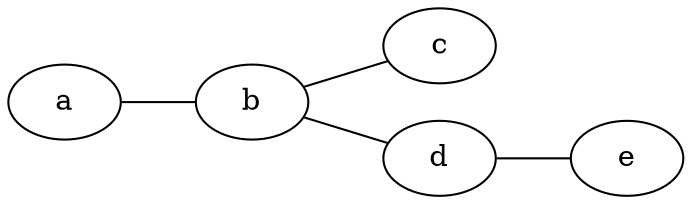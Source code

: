 // Sat 06 Mar 2021 09:25:19 AM +08
// Rank direction for nodes are top to bottom (TB) by default

graph example_02_rank_direction {
  rankdir=LR; // Rank direction is changed to left to right

  a -- b;
  b -- c;
  b -- d;
  d -- e;
}
